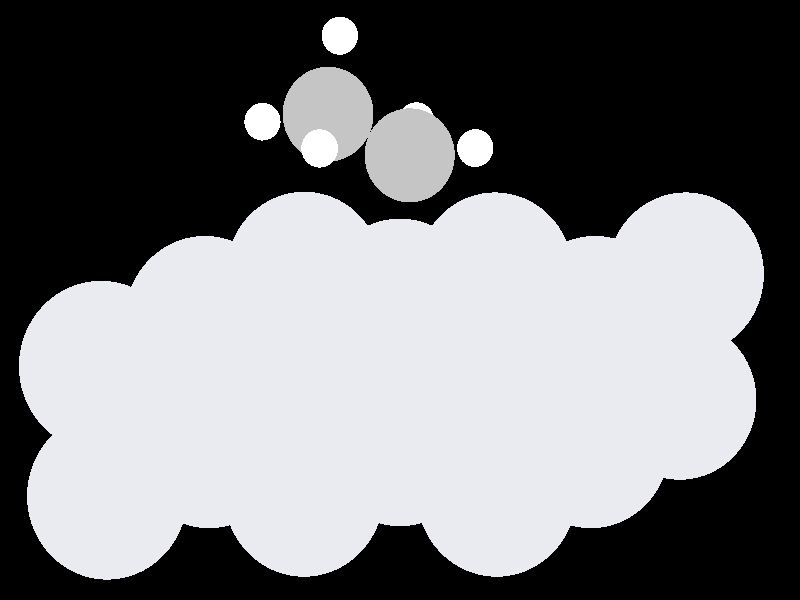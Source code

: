#include "colors.inc"
#include "finish.inc"

global_settings {assumed_gamma 1 max_trace_level 6}
background {color White transmit 1.0}
camera {perspective
  right -11.34*x up 8.15*y
  direction 100.00*z
  location <0,0,100.00> look_at <0,0,0>}


light_source {<  2.00,   3.00,  40.00> color White
  area_light <0.70, 0, 0>, <0, 0.70, 0>, 3, 3
  adaptive 1 jitter}
// no fog
#declare simple = finish {phong 0.7}
#declare pale = finish {ambient 0.5 diffuse 0.85 roughness 0.001 specular 0.200 }
#declare intermediate = finish {ambient 0.3 diffuse 0.6 specular 0.1 roughness 0.04}
#declare vmd = finish {ambient 0.0 diffuse 0.65 phong 0.1 phong_size 40.0 specular 0.5 }
#declare jmol = finish {ambient 0.2 diffuse 0.6 specular 1 roughness 0.001 metallic}
#declare ase2 = finish {ambient 0.05 brilliance 3 diffuse 0.6 metallic specular 0.7 roughness 0.04 reflection 0.15}
#declare ase3 = finish {ambient 0.15 brilliance 2 diffuse 0.6 metallic specular 1.0 roughness 0.001 reflection 0.0}
#declare glass = finish {ambient 0.05 diffuse 0.3 specular 1.0 roughness 0.001}
#declare glass2 = finish {ambient 0.01 diffuse 0.3 specular 1.0 reflection 0.25 roughness 0.001}
#declare Rcell = 0.050;
#declare Rbond = 0.100;

#macro atom(LOC, R, COL, TRANS, FIN)
  sphere{LOC, R texture{pigment{color COL transmit TRANS} finish{FIN}}}
#end
#macro constrain(LOC, R, COL, TRANS FIN)
union{torus{R, Rcell rotate 45*z texture{pigment{color COL transmit TRANS} finish{FIN}}}
     torus{R, Rcell rotate -45*z texture{pigment{color COL transmit TRANS} finish{FIN}}}
     translate LOC}
#end

// no cell vertices
atom(< -4.24,  -2.72,  -2.18>, 1.16, rgb <0.82, 0.82, 0.88>, 0.0, ase3) // #0
atom(< -1.39,  -2.68,  -2.18>, 1.16, rgb <0.82, 0.82, 0.88>, 0.0, ase3) // #1
atom(<  1.40,  -2.68,  -2.18>, 1.16, rgb <0.82, 0.82, 0.88>, 0.0, ase3) // #2
atom(< -2.83,  -2.08,  -4.55>, 1.16, rgb <0.82, 0.82, 0.88>, 0.0, ase3) // #3
atom(<  0.00,  -2.05,  -4.52>, 1.16, rgb <0.82, 0.82, 0.88>, 0.0, ase3) // #4
atom(<  2.83,  -2.08,  -4.55>, 1.16, rgb <0.82, 0.82, 0.88>, 0.0, ase3) // #5
atom(< -1.41,  -1.45,  -6.91>, 1.16, rgb <0.82, 0.82, 0.88>, 0.0, ase3) // #6
atom(<  1.42,  -1.46,  -6.92>, 1.16, rgb <0.82, 0.82, 0.88>, 0.0, ase3) // #7
atom(<  4.24,  -1.45,  -6.91>, 1.16, rgb <0.82, 0.82, 0.88>, 0.0, ase3) // #8
atom(< -4.24,  -0.90,  -0.00>, 1.16, rgb <0.82, 0.82, 0.88>, 0.0, ase3) // #9
atom(< -1.42,  -0.90,  -0.00>, 1.16, rgb <0.82, 0.82, 0.88>, 0.0, ase3) // #10
atom(<  1.42,  -0.89,   0.00>, 1.16, rgb <0.82, 0.82, 0.88>, 0.0, ase3) // #11
atom(< -2.83,  -0.27,  -2.37>, 1.16, rgb <0.82, 0.82, 0.88>, 0.0, ase3) // #12
atom(<  0.00,  -0.03,  -2.31>, 1.16, rgb <0.82, 0.82, 0.88>, 0.0, ase3) // #13
atom(<  2.83,  -0.27,  -2.37>, 1.16, rgb <0.82, 0.82, 0.88>, 0.0, ase3) // #14
atom(< -1.42,   0.38,  -4.74>, 1.16, rgb <0.82, 0.82, 0.88>, 0.0, ase3) // #15
atom(<  1.41,   0.37,  -4.74>, 1.16, rgb <0.82, 0.82, 0.88>, 0.0, ase3) // #16
atom(<  4.24,   0.37,  -4.73>, 1.16, rgb <0.82, 0.82, 0.88>, 0.0, ase3) // #17
atom(<  0.14,   2.00,  -1.81>, 0.65, rgb <0.56, 0.56, 0.56>, 0.0, ase3) // #18
atom(< -1.03,   2.55,  -1.02>, 0.65, rgb <0.56, 0.56, 0.56>, 0.0, ase3) // #19
atom(<  1.08,   2.09,  -1.27>, 0.26, rgb <1.00, 1.00, 1.00>, 0.0, ase3) // #20
atom(<  0.24,   2.50,  -2.78>, 0.26, rgb <1.00, 1.00, 1.00>, 0.0, ase3) // #21
atom(< -0.86,   3.62,  -0.84>, 0.26, rgb <1.00, 1.00, 1.00>, 0.0, ase3) // #22
atom(< -1.14,   2.06,  -0.05>, 0.26, rgb <1.00, 1.00, 1.00>, 0.0, ase3) // #23
atom(< -1.98,   2.46,  -1.56>, 0.26, rgb <1.00, 1.00, 1.00>, 0.0, ase3) // #24

// no constraints
